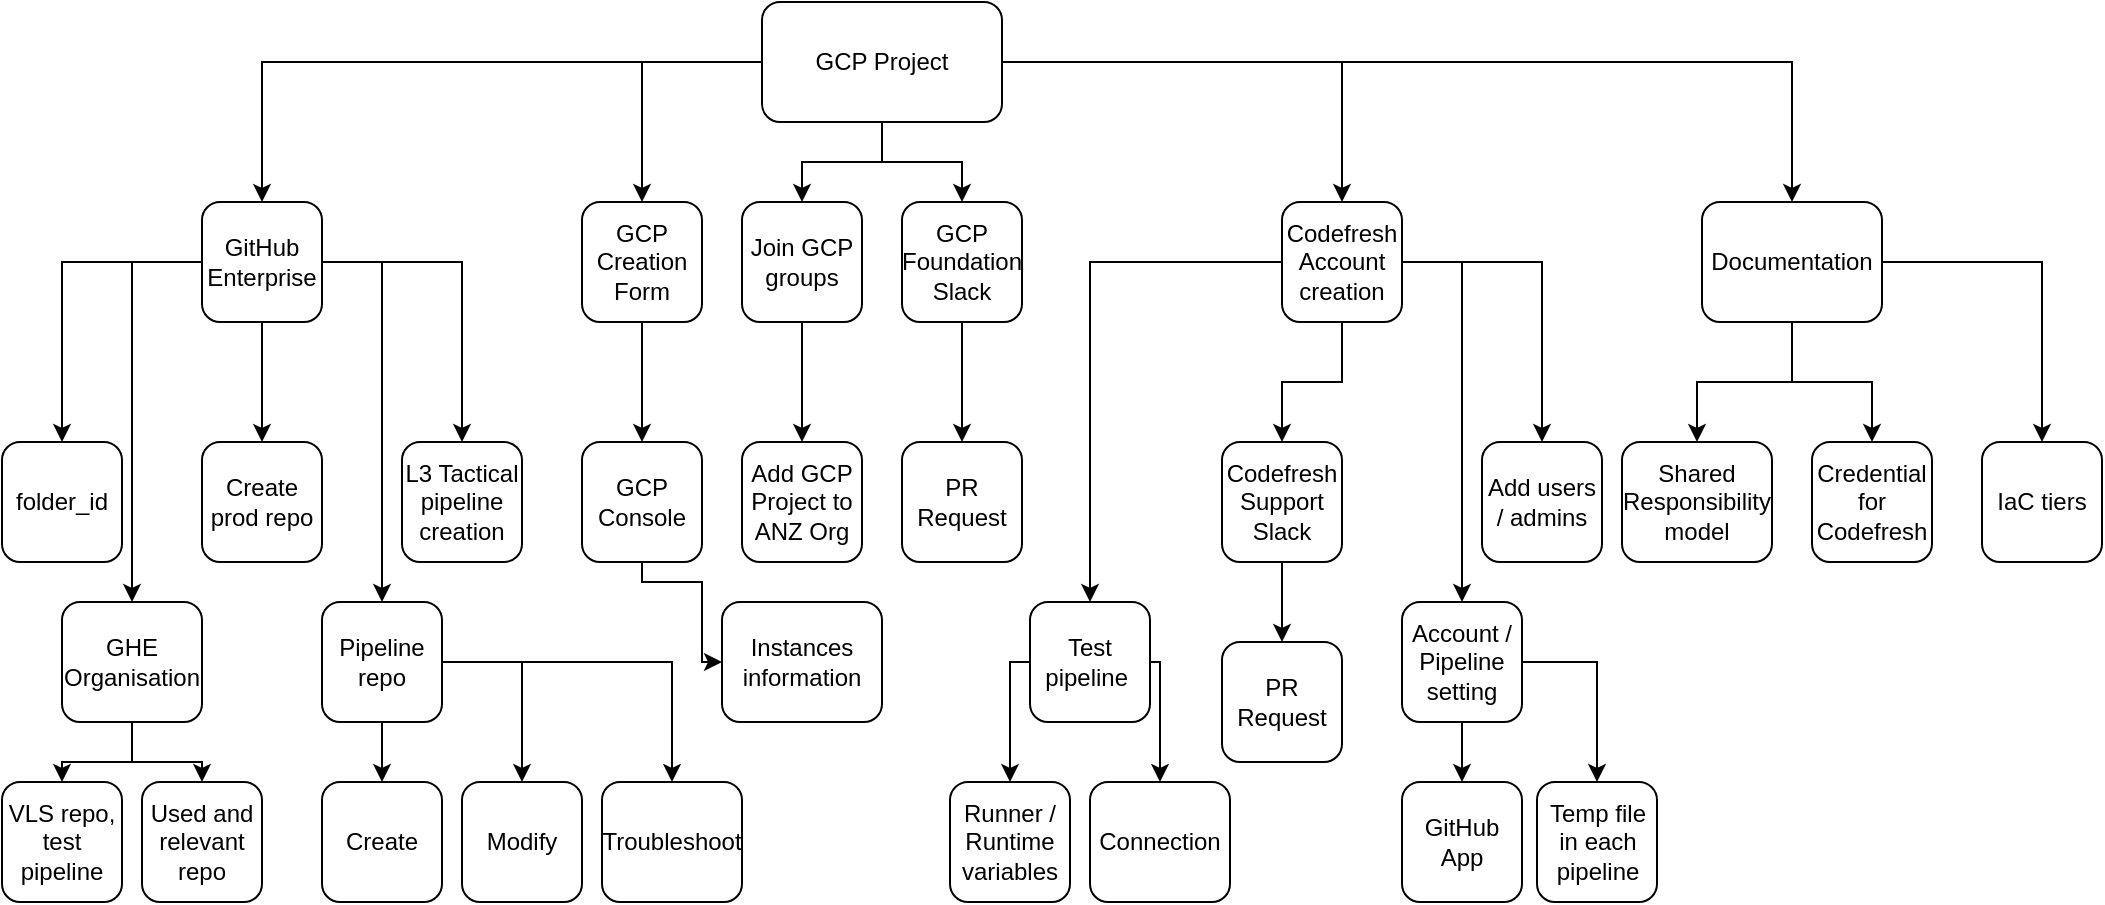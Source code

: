 <mxfile version="21.3.5" type="github">
  <diagram name="Page-1" id="9nQZp-bhMbMmAc3_5lMY">
    <mxGraphModel dx="1877" dy="549" grid="1" gridSize="10" guides="1" tooltips="1" connect="1" arrows="1" fold="1" page="1" pageScale="1" pageWidth="827" pageHeight="1169" math="0" shadow="0">
      <root>
        <mxCell id="0" />
        <mxCell id="1" parent="0" />
        <mxCell id="txJa7mbwUbljSVHN-Wby-42" style="edgeStyle=orthogonalEdgeStyle;rounded=0;orthogonalLoop=1;jettySize=auto;html=1;entryX=0.5;entryY=0;entryDx=0;entryDy=0;" parent="1" source="txJa7mbwUbljSVHN-Wby-1" target="txJa7mbwUbljSVHN-Wby-2" edge="1">
          <mxGeometry relative="1" as="geometry" />
        </mxCell>
        <mxCell id="txJa7mbwUbljSVHN-Wby-43" style="edgeStyle=orthogonalEdgeStyle;rounded=0;orthogonalLoop=1;jettySize=auto;html=1;entryX=0.5;entryY=0;entryDx=0;entryDy=0;" parent="1" source="txJa7mbwUbljSVHN-Wby-1" target="txJa7mbwUbljSVHN-Wby-3" edge="1">
          <mxGeometry relative="1" as="geometry" />
        </mxCell>
        <mxCell id="txJa7mbwUbljSVHN-Wby-44" style="edgeStyle=orthogonalEdgeStyle;rounded=0;orthogonalLoop=1;jettySize=auto;html=1;entryX=0.5;entryY=0;entryDx=0;entryDy=0;" parent="1" source="txJa7mbwUbljSVHN-Wby-1" target="txJa7mbwUbljSVHN-Wby-7" edge="1">
          <mxGeometry relative="1" as="geometry" />
        </mxCell>
        <mxCell id="txJa7mbwUbljSVHN-Wby-45" style="edgeStyle=orthogonalEdgeStyle;rounded=0;orthogonalLoop=1;jettySize=auto;html=1;entryX=0.5;entryY=0;entryDx=0;entryDy=0;" parent="1" source="txJa7mbwUbljSVHN-Wby-1" target="txJa7mbwUbljSVHN-Wby-9" edge="1">
          <mxGeometry relative="1" as="geometry" />
        </mxCell>
        <mxCell id="txJa7mbwUbljSVHN-Wby-46" style="edgeStyle=orthogonalEdgeStyle;rounded=0;orthogonalLoop=1;jettySize=auto;html=1;" parent="1" source="txJa7mbwUbljSVHN-Wby-1" target="txJa7mbwUbljSVHN-Wby-4" edge="1">
          <mxGeometry relative="1" as="geometry" />
        </mxCell>
        <mxCell id="txJa7mbwUbljSVHN-Wby-47" style="edgeStyle=orthogonalEdgeStyle;rounded=0;orthogonalLoop=1;jettySize=auto;html=1;entryX=0.5;entryY=0;entryDx=0;entryDy=0;" parent="1" source="txJa7mbwUbljSVHN-Wby-1" target="txJa7mbwUbljSVHN-Wby-10" edge="1">
          <mxGeometry relative="1" as="geometry" />
        </mxCell>
        <mxCell id="txJa7mbwUbljSVHN-Wby-1" value="GCP Project" style="rounded=1;whiteSpace=wrap;html=1;" parent="1" vertex="1">
          <mxGeometry x="320" y="20" width="120" height="60" as="geometry" />
        </mxCell>
        <mxCell id="txJa7mbwUbljSVHN-Wby-22" style="edgeStyle=orthogonalEdgeStyle;rounded=0;orthogonalLoop=1;jettySize=auto;html=1;entryX=0.5;entryY=0;entryDx=0;entryDy=0;" parent="1" source="txJa7mbwUbljSVHN-Wby-2" target="txJa7mbwUbljSVHN-Wby-6" edge="1">
          <mxGeometry relative="1" as="geometry" />
        </mxCell>
        <mxCell id="txJa7mbwUbljSVHN-Wby-23" style="edgeStyle=orthogonalEdgeStyle;rounded=0;orthogonalLoop=1;jettySize=auto;html=1;entryX=0.5;entryY=0;entryDx=0;entryDy=0;" parent="1" source="txJa7mbwUbljSVHN-Wby-2" target="txJa7mbwUbljSVHN-Wby-5" edge="1">
          <mxGeometry relative="1" as="geometry" />
        </mxCell>
        <mxCell id="txJa7mbwUbljSVHN-Wby-25" style="edgeStyle=orthogonalEdgeStyle;rounded=0;orthogonalLoop=1;jettySize=auto;html=1;" parent="1" source="txJa7mbwUbljSVHN-Wby-2" target="txJa7mbwUbljSVHN-Wby-12" edge="1">
          <mxGeometry relative="1" as="geometry" />
        </mxCell>
        <mxCell id="txJa7mbwUbljSVHN-Wby-26" style="edgeStyle=orthogonalEdgeStyle;rounded=0;orthogonalLoop=1;jettySize=auto;html=1;entryX=0.5;entryY=0;entryDx=0;entryDy=0;" parent="1" source="txJa7mbwUbljSVHN-Wby-2" target="txJa7mbwUbljSVHN-Wby-16" edge="1">
          <mxGeometry relative="1" as="geometry">
            <Array as="points">
              <mxPoint x="5" y="150" />
            </Array>
          </mxGeometry>
        </mxCell>
        <mxCell id="txJa7mbwUbljSVHN-Wby-27" style="edgeStyle=orthogonalEdgeStyle;rounded=0;orthogonalLoop=1;jettySize=auto;html=1;entryX=0.5;entryY=0;entryDx=0;entryDy=0;" parent="1" source="txJa7mbwUbljSVHN-Wby-2" target="txJa7mbwUbljSVHN-Wby-17" edge="1">
          <mxGeometry relative="1" as="geometry">
            <Array as="points">
              <mxPoint x="130" y="150" />
            </Array>
          </mxGeometry>
        </mxCell>
        <mxCell id="txJa7mbwUbljSVHN-Wby-2" value="GitHub Enterprise" style="rounded=1;whiteSpace=wrap;html=1;" parent="1" vertex="1">
          <mxGeometry x="40" y="120" width="60" height="60" as="geometry" />
        </mxCell>
        <mxCell id="txJa7mbwUbljSVHN-Wby-21" style="edgeStyle=orthogonalEdgeStyle;rounded=0;orthogonalLoop=1;jettySize=auto;html=1;entryX=0.5;entryY=0;entryDx=0;entryDy=0;" parent="1" source="txJa7mbwUbljSVHN-Wby-3" target="txJa7mbwUbljSVHN-Wby-13" edge="1">
          <mxGeometry relative="1" as="geometry" />
        </mxCell>
        <mxCell id="txJa7mbwUbljSVHN-Wby-3" value="GCP Creation Form" style="rounded=1;whiteSpace=wrap;html=1;" parent="1" vertex="1">
          <mxGeometry x="230" y="120" width="60" height="60" as="geometry" />
        </mxCell>
        <mxCell id="txJa7mbwUbljSVHN-Wby-34" style="edgeStyle=orthogonalEdgeStyle;rounded=0;orthogonalLoop=1;jettySize=auto;html=1;entryX=0.5;entryY=0;entryDx=0;entryDy=0;" parent="1" source="txJa7mbwUbljSVHN-Wby-4" target="txJa7mbwUbljSVHN-Wby-15" edge="1">
          <mxGeometry relative="1" as="geometry" />
        </mxCell>
        <mxCell id="txJa7mbwUbljSVHN-Wby-35" style="edgeStyle=orthogonalEdgeStyle;rounded=0;orthogonalLoop=1;jettySize=auto;html=1;entryX=0.5;entryY=0;entryDx=0;entryDy=0;" parent="1" source="txJa7mbwUbljSVHN-Wby-4" target="txJa7mbwUbljSVHN-Wby-11" edge="1">
          <mxGeometry relative="1" as="geometry" />
        </mxCell>
        <mxCell id="txJa7mbwUbljSVHN-Wby-48" style="edgeStyle=orthogonalEdgeStyle;rounded=0;orthogonalLoop=1;jettySize=auto;html=1;" parent="1" source="txJa7mbwUbljSVHN-Wby-4" target="txJa7mbwUbljSVHN-Wby-41" edge="1">
          <mxGeometry relative="1" as="geometry">
            <Array as="points">
              <mxPoint x="484" y="150" />
            </Array>
          </mxGeometry>
        </mxCell>
        <mxCell id="txJa7mbwUbljSVHN-Wby-74" style="edgeStyle=orthogonalEdgeStyle;rounded=0;orthogonalLoop=1;jettySize=auto;html=1;entryX=0.5;entryY=0;entryDx=0;entryDy=0;" parent="1" source="txJa7mbwUbljSVHN-Wby-4" target="txJa7mbwUbljSVHN-Wby-49" edge="1">
          <mxGeometry relative="1" as="geometry">
            <Array as="points">
              <mxPoint x="670" y="150" />
            </Array>
          </mxGeometry>
        </mxCell>
        <mxCell id="txJa7mbwUbljSVHN-Wby-4" value="Codefresh Account creation" style="rounded=1;whiteSpace=wrap;html=1;" parent="1" vertex="1">
          <mxGeometry x="580" y="120" width="60" height="60" as="geometry" />
        </mxCell>
        <mxCell id="txJa7mbwUbljSVHN-Wby-5" value="folder_id" style="rounded=1;whiteSpace=wrap;html=1;" parent="1" vertex="1">
          <mxGeometry x="-60" y="240" width="60" height="60" as="geometry" />
        </mxCell>
        <mxCell id="txJa7mbwUbljSVHN-Wby-6" value="Create prod repo" style="rounded=1;whiteSpace=wrap;html=1;" parent="1" vertex="1">
          <mxGeometry x="40" y="240" width="60" height="60" as="geometry" />
        </mxCell>
        <mxCell id="txJa7mbwUbljSVHN-Wby-29" style="edgeStyle=orthogonalEdgeStyle;rounded=0;orthogonalLoop=1;jettySize=auto;html=1;entryX=0.5;entryY=0;entryDx=0;entryDy=0;" parent="1" source="txJa7mbwUbljSVHN-Wby-7" target="txJa7mbwUbljSVHN-Wby-28" edge="1">
          <mxGeometry relative="1" as="geometry" />
        </mxCell>
        <mxCell id="txJa7mbwUbljSVHN-Wby-7" value="Join GCP groups" style="rounded=1;whiteSpace=wrap;html=1;" parent="1" vertex="1">
          <mxGeometry x="310" y="120" width="60" height="60" as="geometry" />
        </mxCell>
        <mxCell id="txJa7mbwUbljSVHN-Wby-8" value="PR Request" style="rounded=1;whiteSpace=wrap;html=1;" parent="1" vertex="1">
          <mxGeometry x="390" y="240" width="60" height="60" as="geometry" />
        </mxCell>
        <mxCell id="txJa7mbwUbljSVHN-Wby-30" style="edgeStyle=orthogonalEdgeStyle;rounded=0;orthogonalLoop=1;jettySize=auto;html=1;entryX=0.5;entryY=0;entryDx=0;entryDy=0;" parent="1" source="txJa7mbwUbljSVHN-Wby-9" target="txJa7mbwUbljSVHN-Wby-8" edge="1">
          <mxGeometry relative="1" as="geometry" />
        </mxCell>
        <mxCell id="txJa7mbwUbljSVHN-Wby-9" value="GCP Foundation Slack" style="rounded=1;whiteSpace=wrap;html=1;" parent="1" vertex="1">
          <mxGeometry x="390" y="120" width="60" height="60" as="geometry" />
        </mxCell>
        <mxCell id="txJa7mbwUbljSVHN-Wby-37" style="edgeStyle=orthogonalEdgeStyle;rounded=0;orthogonalLoop=1;jettySize=auto;html=1;entryX=0.5;entryY=0;entryDx=0;entryDy=0;" parent="1" source="txJa7mbwUbljSVHN-Wby-10" target="txJa7mbwUbljSVHN-Wby-19" edge="1">
          <mxGeometry relative="1" as="geometry" />
        </mxCell>
        <mxCell id="txJa7mbwUbljSVHN-Wby-39" style="edgeStyle=orthogonalEdgeStyle;rounded=0;orthogonalLoop=1;jettySize=auto;html=1;entryX=0.5;entryY=0;entryDx=0;entryDy=0;" parent="1" source="txJa7mbwUbljSVHN-Wby-10" target="txJa7mbwUbljSVHN-Wby-20" edge="1">
          <mxGeometry relative="1" as="geometry" />
        </mxCell>
        <mxCell id="txJa7mbwUbljSVHN-Wby-40" style="edgeStyle=orthogonalEdgeStyle;rounded=0;orthogonalLoop=1;jettySize=auto;html=1;" parent="1" source="txJa7mbwUbljSVHN-Wby-10" target="txJa7mbwUbljSVHN-Wby-18" edge="1">
          <mxGeometry relative="1" as="geometry" />
        </mxCell>
        <mxCell id="txJa7mbwUbljSVHN-Wby-10" value="Documentation" style="rounded=1;whiteSpace=wrap;html=1;" parent="1" vertex="1">
          <mxGeometry x="790" y="120" width="90" height="60" as="geometry" />
        </mxCell>
        <mxCell id="txJa7mbwUbljSVHN-Wby-11" value="Add users / admins" style="rounded=1;whiteSpace=wrap;html=1;" parent="1" vertex="1">
          <mxGeometry x="680" y="240" width="60" height="60" as="geometry" />
        </mxCell>
        <mxCell id="txJa7mbwUbljSVHN-Wby-12" value="L3 Tactical pipeline creation" style="rounded=1;whiteSpace=wrap;html=1;" parent="1" vertex="1">
          <mxGeometry x="140" y="240" width="60" height="60" as="geometry" />
        </mxCell>
        <mxCell id="wPN9mBraVLpkExBd-tSO-2" style="edgeStyle=orthogonalEdgeStyle;rounded=0;orthogonalLoop=1;jettySize=auto;html=1;entryX=0;entryY=0.5;entryDx=0;entryDy=0;" edge="1" parent="1" source="txJa7mbwUbljSVHN-Wby-13" target="wPN9mBraVLpkExBd-tSO-1">
          <mxGeometry relative="1" as="geometry">
            <Array as="points">
              <mxPoint x="260" y="310" />
              <mxPoint x="290" y="310" />
            </Array>
          </mxGeometry>
        </mxCell>
        <mxCell id="txJa7mbwUbljSVHN-Wby-13" value="GCP Console" style="rounded=1;whiteSpace=wrap;html=1;" parent="1" vertex="1">
          <mxGeometry x="230" y="240" width="60" height="60" as="geometry" />
        </mxCell>
        <mxCell id="txJa7mbwUbljSVHN-Wby-14" value="PR Request" style="rounded=1;whiteSpace=wrap;html=1;" parent="1" vertex="1">
          <mxGeometry x="550" y="340" width="60" height="60" as="geometry" />
        </mxCell>
        <mxCell id="wPN9mBraVLpkExBd-tSO-3" style="edgeStyle=orthogonalEdgeStyle;rounded=0;orthogonalLoop=1;jettySize=auto;html=1;" edge="1" parent="1" source="txJa7mbwUbljSVHN-Wby-15" target="txJa7mbwUbljSVHN-Wby-14">
          <mxGeometry relative="1" as="geometry" />
        </mxCell>
        <mxCell id="txJa7mbwUbljSVHN-Wby-15" value="Codefresh Support Slack" style="rounded=1;whiteSpace=wrap;html=1;" parent="1" vertex="1">
          <mxGeometry x="550" y="240" width="60" height="60" as="geometry" />
        </mxCell>
        <mxCell id="txJa7mbwUbljSVHN-Wby-52" style="edgeStyle=orthogonalEdgeStyle;rounded=0;orthogonalLoop=1;jettySize=auto;html=1;entryX=0.5;entryY=0;entryDx=0;entryDy=0;" parent="1" source="txJa7mbwUbljSVHN-Wby-16" target="txJa7mbwUbljSVHN-Wby-51" edge="1">
          <mxGeometry relative="1" as="geometry" />
        </mxCell>
        <mxCell id="txJa7mbwUbljSVHN-Wby-54" style="edgeStyle=orthogonalEdgeStyle;rounded=0;orthogonalLoop=1;jettySize=auto;html=1;entryX=0.5;entryY=0;entryDx=0;entryDy=0;" parent="1" source="txJa7mbwUbljSVHN-Wby-16" target="txJa7mbwUbljSVHN-Wby-53" edge="1">
          <mxGeometry relative="1" as="geometry" />
        </mxCell>
        <mxCell id="txJa7mbwUbljSVHN-Wby-16" value="GHE Organisation" style="rounded=1;whiteSpace=wrap;html=1;" parent="1" vertex="1">
          <mxGeometry x="-30" y="320" width="70" height="60" as="geometry" />
        </mxCell>
        <mxCell id="txJa7mbwUbljSVHN-Wby-59" style="edgeStyle=orthogonalEdgeStyle;rounded=0;orthogonalLoop=1;jettySize=auto;html=1;entryX=0.5;entryY=0;entryDx=0;entryDy=0;" parent="1" source="txJa7mbwUbljSVHN-Wby-17" target="txJa7mbwUbljSVHN-Wby-58" edge="1">
          <mxGeometry relative="1" as="geometry" />
        </mxCell>
        <mxCell id="txJa7mbwUbljSVHN-Wby-61" style="edgeStyle=orthogonalEdgeStyle;rounded=0;orthogonalLoop=1;jettySize=auto;html=1;entryX=0.5;entryY=0;entryDx=0;entryDy=0;" parent="1" source="txJa7mbwUbljSVHN-Wby-17" target="txJa7mbwUbljSVHN-Wby-55" edge="1">
          <mxGeometry relative="1" as="geometry" />
        </mxCell>
        <mxCell id="txJa7mbwUbljSVHN-Wby-63" style="edgeStyle=orthogonalEdgeStyle;rounded=0;orthogonalLoop=1;jettySize=auto;html=1;entryX=0.5;entryY=0;entryDx=0;entryDy=0;" parent="1" source="txJa7mbwUbljSVHN-Wby-17" target="txJa7mbwUbljSVHN-Wby-56" edge="1">
          <mxGeometry relative="1" as="geometry" />
        </mxCell>
        <mxCell id="txJa7mbwUbljSVHN-Wby-17" value="Pipeline repo" style="rounded=1;whiteSpace=wrap;html=1;" parent="1" vertex="1">
          <mxGeometry x="100" y="320" width="60" height="60" as="geometry" />
        </mxCell>
        <mxCell id="txJa7mbwUbljSVHN-Wby-18" value="IaC tiers" style="rounded=1;whiteSpace=wrap;html=1;" parent="1" vertex="1">
          <mxGeometry x="930" y="240" width="60" height="60" as="geometry" />
        </mxCell>
        <mxCell id="txJa7mbwUbljSVHN-Wby-19" value="Credential for Codefresh" style="rounded=1;whiteSpace=wrap;html=1;" parent="1" vertex="1">
          <mxGeometry x="845" y="240" width="60" height="60" as="geometry" />
        </mxCell>
        <mxCell id="txJa7mbwUbljSVHN-Wby-20" value="Shared Responsibility model" style="rounded=1;whiteSpace=wrap;html=1;" parent="1" vertex="1">
          <mxGeometry x="750" y="240" width="75" height="60" as="geometry" />
        </mxCell>
        <mxCell id="txJa7mbwUbljSVHN-Wby-28" value="Add GCP Project to ANZ Org" style="rounded=1;whiteSpace=wrap;html=1;" parent="1" vertex="1">
          <mxGeometry x="310" y="240" width="60" height="60" as="geometry" />
        </mxCell>
        <mxCell id="txJa7mbwUbljSVHN-Wby-69" style="edgeStyle=orthogonalEdgeStyle;rounded=0;orthogonalLoop=1;jettySize=auto;html=1;entryX=0.5;entryY=0;entryDx=0;entryDy=0;" parent="1" source="txJa7mbwUbljSVHN-Wby-41" target="txJa7mbwUbljSVHN-Wby-64" edge="1">
          <mxGeometry relative="1" as="geometry">
            <Array as="points">
              <mxPoint x="444" y="350" />
            </Array>
          </mxGeometry>
        </mxCell>
        <mxCell id="txJa7mbwUbljSVHN-Wby-70" style="edgeStyle=orthogonalEdgeStyle;rounded=0;orthogonalLoop=1;jettySize=auto;html=1;entryX=0.5;entryY=0;entryDx=0;entryDy=0;" parent="1" source="txJa7mbwUbljSVHN-Wby-41" target="txJa7mbwUbljSVHN-Wby-65" edge="1">
          <mxGeometry relative="1" as="geometry">
            <Array as="points">
              <mxPoint x="519" y="350" />
            </Array>
          </mxGeometry>
        </mxCell>
        <mxCell id="txJa7mbwUbljSVHN-Wby-41" value="Test pipeline&amp;nbsp;" style="rounded=1;whiteSpace=wrap;html=1;" parent="1" vertex="1">
          <mxGeometry x="454" y="320" width="60" height="60" as="geometry" />
        </mxCell>
        <mxCell id="txJa7mbwUbljSVHN-Wby-71" style="edgeStyle=orthogonalEdgeStyle;rounded=0;orthogonalLoop=1;jettySize=auto;html=1;entryX=0.5;entryY=0;entryDx=0;entryDy=0;" parent="1" source="txJa7mbwUbljSVHN-Wby-49" target="txJa7mbwUbljSVHN-Wby-66" edge="1">
          <mxGeometry relative="1" as="geometry" />
        </mxCell>
        <mxCell id="txJa7mbwUbljSVHN-Wby-73" style="edgeStyle=orthogonalEdgeStyle;rounded=0;orthogonalLoop=1;jettySize=auto;html=1;entryX=0.5;entryY=0;entryDx=0;entryDy=0;" parent="1" source="txJa7mbwUbljSVHN-Wby-49" target="txJa7mbwUbljSVHN-Wby-72" edge="1">
          <mxGeometry relative="1" as="geometry" />
        </mxCell>
        <mxCell id="txJa7mbwUbljSVHN-Wby-49" value="Account / Pipeline setting" style="rounded=1;whiteSpace=wrap;html=1;" parent="1" vertex="1">
          <mxGeometry x="640" y="320" width="60" height="60" as="geometry" />
        </mxCell>
        <mxCell id="txJa7mbwUbljSVHN-Wby-51" value="VLS repo, test pipeline" style="rounded=1;whiteSpace=wrap;html=1;" parent="1" vertex="1">
          <mxGeometry x="-60" y="410" width="60" height="60" as="geometry" />
        </mxCell>
        <mxCell id="txJa7mbwUbljSVHN-Wby-53" value="Used and relevant repo" style="rounded=1;whiteSpace=wrap;html=1;" parent="1" vertex="1">
          <mxGeometry x="10" y="410" width="60" height="60" as="geometry" />
        </mxCell>
        <mxCell id="txJa7mbwUbljSVHN-Wby-55" value="Troubleshoot" style="rounded=1;whiteSpace=wrap;html=1;" parent="1" vertex="1">
          <mxGeometry x="240" y="410" width="70" height="60" as="geometry" />
        </mxCell>
        <mxCell id="txJa7mbwUbljSVHN-Wby-56" value="Modify" style="rounded=1;whiteSpace=wrap;html=1;" parent="1" vertex="1">
          <mxGeometry x="170" y="410" width="60" height="60" as="geometry" />
        </mxCell>
        <mxCell id="txJa7mbwUbljSVHN-Wby-58" value="Create" style="rounded=1;whiteSpace=wrap;html=1;" parent="1" vertex="1">
          <mxGeometry x="100" y="410" width="60" height="60" as="geometry" />
        </mxCell>
        <mxCell id="txJa7mbwUbljSVHN-Wby-64" value="Runner / Runtime variables" style="rounded=1;whiteSpace=wrap;html=1;" parent="1" vertex="1">
          <mxGeometry x="414" y="410" width="60" height="60" as="geometry" />
        </mxCell>
        <mxCell id="txJa7mbwUbljSVHN-Wby-65" value="Connection" style="rounded=1;whiteSpace=wrap;html=1;" parent="1" vertex="1">
          <mxGeometry x="484" y="410" width="70" height="60" as="geometry" />
        </mxCell>
        <mxCell id="txJa7mbwUbljSVHN-Wby-66" value="GitHub App" style="rounded=1;whiteSpace=wrap;html=1;" parent="1" vertex="1">
          <mxGeometry x="640" y="410" width="60" height="60" as="geometry" />
        </mxCell>
        <mxCell id="txJa7mbwUbljSVHN-Wby-72" value="Temp file in each pipeline" style="rounded=1;whiteSpace=wrap;html=1;" parent="1" vertex="1">
          <mxGeometry x="707.5" y="410" width="60" height="60" as="geometry" />
        </mxCell>
        <mxCell id="wPN9mBraVLpkExBd-tSO-1" value="Instances information" style="rounded=1;whiteSpace=wrap;html=1;" vertex="1" parent="1">
          <mxGeometry x="300" y="320" width="80" height="60" as="geometry" />
        </mxCell>
      </root>
    </mxGraphModel>
  </diagram>
</mxfile>
